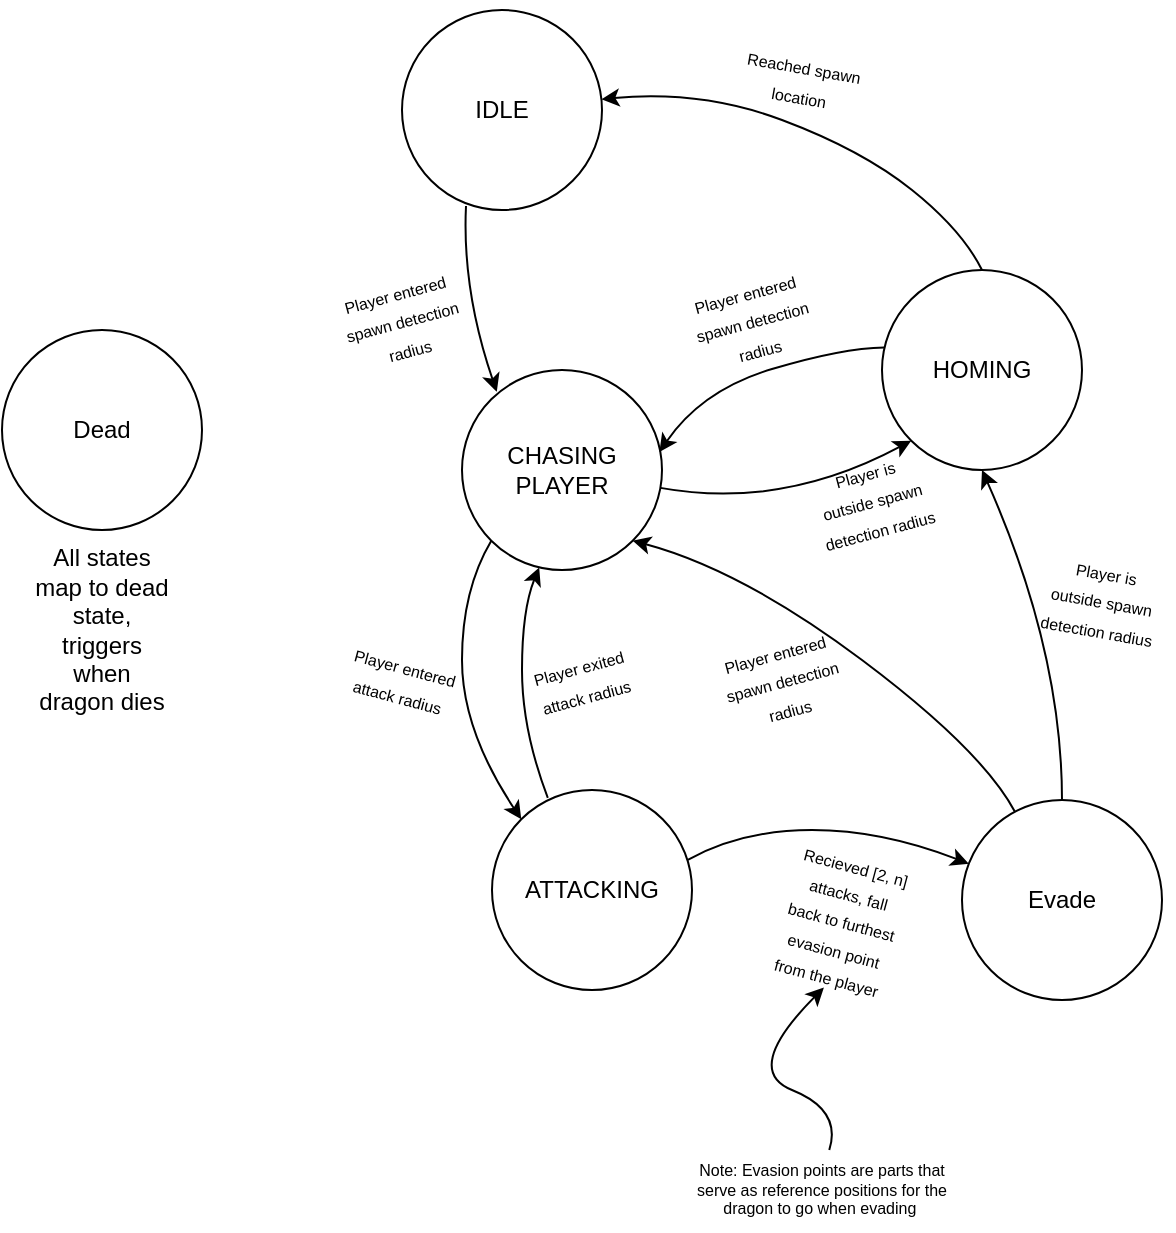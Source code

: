 <mxfile version="16.5.1" type="device"><diagram id="YzyrOCUitFzpBtRh6AaL" name="Page-1"><mxGraphModel dx="367" dy="286" grid="1" gridSize="10" guides="1" tooltips="1" connect="1" arrows="1" fold="1" page="1" pageScale="1" pageWidth="850" pageHeight="1100" math="0" shadow="0"><root><mxCell id="0"/><mxCell id="1" parent="0"/><mxCell id="mr230ElfyjQiOrbi-3FW-1" value="Dead" style="ellipse;whiteSpace=wrap;html=1;" parent="1" vertex="1"><mxGeometry x="50" y="400" width="100" height="100" as="geometry"/></mxCell><mxCell id="mr230ElfyjQiOrbi-3FW-17" value="IDLE" style="ellipse;whiteSpace=wrap;html=1;" parent="1" vertex="1"><mxGeometry x="250" y="240" width="100" height="100" as="geometry"/></mxCell><mxCell id="mr230ElfyjQiOrbi-3FW-18" value="HOMING" style="ellipse;whiteSpace=wrap;html=1;" parent="1" vertex="1"><mxGeometry x="490" y="370" width="100" height="100" as="geometry"/></mxCell><mxCell id="mr230ElfyjQiOrbi-3FW-19" value="CHASING PLAYER" style="ellipse;whiteSpace=wrap;html=1;" parent="1" vertex="1"><mxGeometry x="280" y="420" width="100" height="100" as="geometry"/></mxCell><mxCell id="mr230ElfyjQiOrbi-3FW-20" value="ATTACKING" style="ellipse;whiteSpace=wrap;html=1;" parent="1" vertex="1"><mxGeometry x="295" y="630" width="100" height="100" as="geometry"/></mxCell><mxCell id="mr230ElfyjQiOrbi-3FW-21" value="Evade" style="ellipse;whiteSpace=wrap;html=1;" parent="1" vertex="1"><mxGeometry x="530" y="635" width="100" height="100" as="geometry"/></mxCell><mxCell id="mr230ElfyjQiOrbi-3FW-24" value="" style="curved=1;endArrow=classic;html=1;rounded=0;endSize=6;strokeWidth=1;exitX=0.32;exitY=0.98;exitDx=0;exitDy=0;exitPerimeter=0;entryX=0.174;entryY=0.109;entryDx=0;entryDy=0;entryPerimeter=0;" parent="1" source="mr230ElfyjQiOrbi-3FW-17" target="mr230ElfyjQiOrbi-3FW-19" edge="1"><mxGeometry width="50" height="50" relative="1" as="geometry"><mxPoint x="510" y="550" as="sourcePoint"/><mxPoint x="270" y="430" as="targetPoint"/><Array as="points"><mxPoint x="280" y="380"/></Array></mxGeometry></mxCell><mxCell id="mr230ElfyjQiOrbi-3FW-28" value="" style="curved=1;endArrow=classic;html=1;rounded=0;endSize=6;strokeWidth=1;entryX=0;entryY=1;entryDx=0;entryDy=0;" parent="1" source="mr230ElfyjQiOrbi-3FW-19" target="mr230ElfyjQiOrbi-3FW-18" edge="1"><mxGeometry width="50" height="50" relative="1" as="geometry"><mxPoint x="520" y="490" as="sourcePoint"/><mxPoint x="570" y="450" as="targetPoint"/><Array as="points"><mxPoint x="440" y="490"/></Array></mxGeometry></mxCell><mxCell id="mr230ElfyjQiOrbi-3FW-29" value="" style="curved=1;endArrow=classic;html=1;rounded=0;endSize=6;strokeWidth=1;entryX=0.987;entryY=0.41;entryDx=0;entryDy=0;exitX=0.012;exitY=0.387;exitDx=0;exitDy=0;exitPerimeter=0;entryPerimeter=0;" parent="1" source="mr230ElfyjQiOrbi-3FW-18" target="mr230ElfyjQiOrbi-3FW-19" edge="1"><mxGeometry width="50" height="50" relative="1" as="geometry"><mxPoint x="400" y="440" as="sourcePoint"/><mxPoint x="450" y="390" as="targetPoint"/><Array as="points"><mxPoint x="470" y="409"/><mxPoint x="400" y="430"/></Array></mxGeometry></mxCell><mxCell id="mr230ElfyjQiOrbi-3FW-31" value="" style="curved=1;endArrow=classic;html=1;rounded=0;endSize=6;strokeWidth=1;entryX=0.386;entryY=0.987;entryDx=0;entryDy=0;entryPerimeter=0;exitX=0.279;exitY=0.039;exitDx=0;exitDy=0;exitPerimeter=0;" parent="1" source="mr230ElfyjQiOrbi-3FW-20" target="mr230ElfyjQiOrbi-3FW-19" edge="1"><mxGeometry width="50" height="50" relative="1" as="geometry"><mxPoint x="200" y="600" as="sourcePoint"/><mxPoint x="250" y="550" as="targetPoint"/><Array as="points"><mxPoint x="310" y="600"/><mxPoint x="310" y="540"/></Array></mxGeometry></mxCell><mxCell id="mr230ElfyjQiOrbi-3FW-32" value="" style="curved=1;endArrow=classic;html=1;rounded=0;endSize=6;strokeWidth=1;exitX=0.979;exitY=0.349;exitDx=0;exitDy=0;exitPerimeter=0;" parent="1" source="mr230ElfyjQiOrbi-3FW-20" target="mr230ElfyjQiOrbi-3FW-21" edge="1"><mxGeometry width="50" height="50" relative="1" as="geometry"><mxPoint x="420" y="620" as="sourcePoint"/><mxPoint x="470" y="570" as="targetPoint"/><Array as="points"><mxPoint x="420" y="650"/><mxPoint x="490" y="650"/></Array></mxGeometry></mxCell><mxCell id="mr230ElfyjQiOrbi-3FW-33" value="" style="curved=1;endArrow=classic;html=1;rounded=0;endSize=6;strokeWidth=1;exitX=0.5;exitY=0;exitDx=0;exitDy=0;entryX=0.5;entryY=1;entryDx=0;entryDy=0;" parent="1" source="mr230ElfyjQiOrbi-3FW-21" target="mr230ElfyjQiOrbi-3FW-18" edge="1"><mxGeometry width="50" height="50" relative="1" as="geometry"><mxPoint x="459.995" y="575.355" as="sourcePoint"/><mxPoint x="595.34" y="573.9" as="targetPoint"/><Array as="points"><mxPoint x="580" y="560"/></Array></mxGeometry></mxCell><mxCell id="mr230ElfyjQiOrbi-3FW-36" value="" style="curved=1;endArrow=classic;html=1;rounded=0;endSize=6;strokeWidth=1;entryX=1;entryY=1;entryDx=0;entryDy=0;" parent="1" source="mr230ElfyjQiOrbi-3FW-21" target="mr230ElfyjQiOrbi-3FW-19" edge="1"><mxGeometry width="50" height="50" relative="1" as="geometry"><mxPoint x="490" y="620" as="sourcePoint"/><mxPoint x="540" y="570" as="targetPoint"/><Array as="points"><mxPoint x="540" y="610"/><mxPoint x="420" y="520"/></Array></mxGeometry></mxCell><mxCell id="mr230ElfyjQiOrbi-3FW-37" value="All states map to dead state, triggers when dragon dies" style="text;html=1;strokeColor=none;fillColor=none;align=center;verticalAlign=middle;whiteSpace=wrap;rounded=0;" parent="1" vertex="1"><mxGeometry x="65" y="505" width="70" height="90" as="geometry"/></mxCell><mxCell id="mr230ElfyjQiOrbi-3FW-38" value="&lt;font style=&quot;font-size: 8px&quot;&gt;Recieved [2, n] attacks, fall back to furthest evasion point from the player&lt;br&gt;&lt;/font&gt;" style="text;html=1;strokeColor=none;fillColor=none;align=center;verticalAlign=middle;whiteSpace=wrap;rounded=0;rotation=15;" parent="1" vertex="1"><mxGeometry x="440" y="660" width="60" height="70" as="geometry"/></mxCell><mxCell id="mr230ElfyjQiOrbi-3FW-40" value="Note: Evasion points are parts that serve as reference positions for the dragon to go when evading&amp;nbsp;" style="text;html=1;strokeColor=none;fillColor=none;align=center;verticalAlign=middle;whiteSpace=wrap;rounded=0;fontSize=8;" parent="1" vertex="1"><mxGeometry x="395" y="810" width="130" height="40" as="geometry"/></mxCell><mxCell id="mr230ElfyjQiOrbi-3FW-42" value="&lt;font style=&quot;font-size: 8px&quot;&gt;Player is outside spawn detection radius&lt;br&gt;&lt;/font&gt;" style="text;html=1;strokeColor=none;fillColor=none;align=center;verticalAlign=middle;whiteSpace=wrap;rounded=0;rotation=10;" parent="1" vertex="1"><mxGeometry x="570" y="500" width="60" height="70" as="geometry"/></mxCell><mxCell id="mr230ElfyjQiOrbi-3FW-43" value="&lt;font style=&quot;font-size: 8px&quot;&gt;Player entered spawn detection radius&lt;br&gt;&lt;/font&gt;" style="text;html=1;strokeColor=none;fillColor=none;align=center;verticalAlign=middle;whiteSpace=wrap;rounded=0;rotation=-15;" parent="1" vertex="1"><mxGeometry x="395" y="360" width="60" height="70" as="geometry"/></mxCell><mxCell id="mr230ElfyjQiOrbi-3FW-44" value="&lt;font style=&quot;font-size: 8px&quot;&gt;Player is outside spawn detection radius&lt;br&gt;&lt;/font&gt;" style="text;html=1;strokeColor=none;fillColor=none;align=center;verticalAlign=middle;whiteSpace=wrap;rounded=0;rotation=-15;" parent="1" vertex="1"><mxGeometry x="455" y="450" width="60" height="70" as="geometry"/></mxCell><mxCell id="mr230ElfyjQiOrbi-3FW-45" value="&lt;font style=&quot;font-size: 8px&quot;&gt;Player entered spawn detection radius&lt;br&gt;&lt;/font&gt;" style="text;html=1;strokeColor=none;fillColor=none;align=center;verticalAlign=middle;whiteSpace=wrap;rounded=0;rotation=-15;" parent="1" vertex="1"><mxGeometry x="410" y="540" width="60" height="70" as="geometry"/></mxCell><mxCell id="mr230ElfyjQiOrbi-3FW-46" value="&lt;font style=&quot;font-size: 8px&quot;&gt;Player exited attack radius&lt;br&gt;&lt;/font&gt;" style="text;html=1;strokeColor=none;fillColor=none;align=center;verticalAlign=middle;whiteSpace=wrap;rounded=0;rotation=-15;" parent="1" vertex="1"><mxGeometry x="310" y="540" width="60" height="70" as="geometry"/></mxCell><mxCell id="mr230ElfyjQiOrbi-3FW-48" value="" style="curved=1;endArrow=classic;html=1;rounded=0;fontSize=8;endSize=6;strokeWidth=1;entryX=0;entryY=0;entryDx=0;entryDy=0;exitX=0;exitY=1;exitDx=0;exitDy=0;" parent="1" source="mr230ElfyjQiOrbi-3FW-19" target="mr230ElfyjQiOrbi-3FW-20" edge="1"><mxGeometry width="50" height="50" relative="1" as="geometry"><mxPoint x="230" y="590" as="sourcePoint"/><mxPoint x="280" y="540" as="targetPoint"/><Array as="points"><mxPoint x="280" y="530"/><mxPoint x="280" y="600"/></Array></mxGeometry></mxCell><mxCell id="mr230ElfyjQiOrbi-3FW-49" value="&lt;font style=&quot;font-size: 8px&quot;&gt;Player entered attack radius&lt;br&gt;&lt;/font&gt;" style="text;html=1;strokeColor=none;fillColor=none;align=center;verticalAlign=middle;whiteSpace=wrap;rounded=0;rotation=15;" parent="1" vertex="1"><mxGeometry x="220" y="540" width="60" height="70" as="geometry"/></mxCell><mxCell id="mr230ElfyjQiOrbi-3FW-50" value="&lt;font style=&quot;font-size: 8px&quot;&gt;Player entered spawn detection radius&lt;br&gt;&lt;/font&gt;" style="text;html=1;strokeColor=none;fillColor=none;align=center;verticalAlign=middle;whiteSpace=wrap;rounded=0;rotation=-15;" parent="1" vertex="1"><mxGeometry x="220" y="360" width="60" height="70" as="geometry"/></mxCell><mxCell id="mr230ElfyjQiOrbi-3FW-51" value="" style="curved=1;endArrow=classic;html=1;rounded=0;fontSize=8;endSize=6;strokeWidth=1;exitX=0.5;exitY=0;exitDx=0;exitDy=0;entryX=0.997;entryY=0.446;entryDx=0;entryDy=0;entryPerimeter=0;" parent="1" source="mr230ElfyjQiOrbi-3FW-18" target="mr230ElfyjQiOrbi-3FW-17" edge="1"><mxGeometry width="50" height="50" relative="1" as="geometry"><mxPoint x="470" y="340" as="sourcePoint"/><mxPoint x="520" y="290" as="targetPoint"/><Array as="points"><mxPoint x="530" y="350"/><mxPoint x="480" y="310"/><mxPoint x="400" y="280"/></Array></mxGeometry></mxCell><mxCell id="mr230ElfyjQiOrbi-3FW-52" value="&lt;font style=&quot;font-size: 8px&quot;&gt;Reached spawn location&lt;br&gt;&lt;/font&gt;" style="text;html=1;strokeColor=none;fillColor=none;align=center;verticalAlign=middle;whiteSpace=wrap;rounded=0;rotation=10;" parent="1" vertex="1"><mxGeometry x="420" y="240" width="60" height="70" as="geometry"/></mxCell><mxCell id="IcFnKyq4IkPb6Wrpm4l_-2" value="" style="curved=1;endArrow=classic;html=1;rounded=0;entryX=0.5;entryY=1;entryDx=0;entryDy=0;exitX=0.528;exitY=0;exitDx=0;exitDy=0;exitPerimeter=0;" edge="1" parent="1" source="mr230ElfyjQiOrbi-3FW-40" target="mr230ElfyjQiOrbi-3FW-38"><mxGeometry width="50" height="50" relative="1" as="geometry"><mxPoint x="395" y="810" as="sourcePoint"/><mxPoint x="445" y="760" as="targetPoint"/><Array as="points"><mxPoint x="470" y="790"/><mxPoint x="420" y="770"/></Array></mxGeometry></mxCell></root></mxGraphModel></diagram></mxfile>